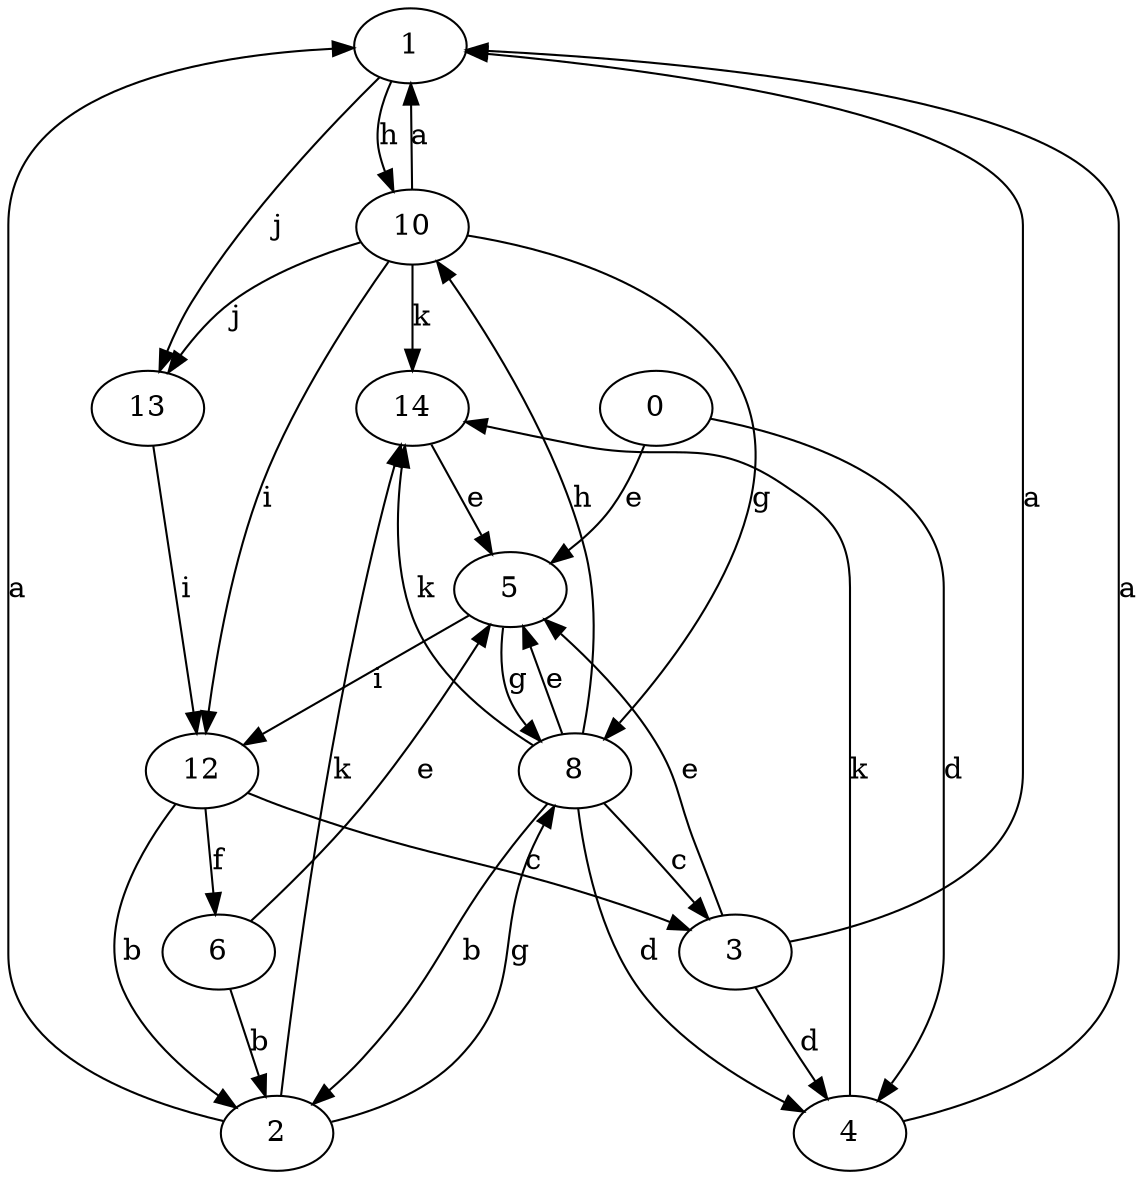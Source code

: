 strict digraph  {
1;
2;
3;
4;
5;
6;
8;
10;
12;
13;
14;
0;
1 -> 10  [label=h];
1 -> 13  [label=j];
2 -> 1  [label=a];
2 -> 8  [label=g];
2 -> 14  [label=k];
3 -> 1  [label=a];
3 -> 4  [label=d];
3 -> 5  [label=e];
4 -> 1  [label=a];
4 -> 14  [label=k];
5 -> 8  [label=g];
5 -> 12  [label=i];
6 -> 2  [label=b];
6 -> 5  [label=e];
8 -> 2  [label=b];
8 -> 3  [label=c];
8 -> 4  [label=d];
8 -> 5  [label=e];
8 -> 10  [label=h];
8 -> 14  [label=k];
10 -> 1  [label=a];
10 -> 8  [label=g];
10 -> 12  [label=i];
10 -> 13  [label=j];
10 -> 14  [label=k];
12 -> 2  [label=b];
12 -> 3  [label=c];
12 -> 6  [label=f];
13 -> 12  [label=i];
14 -> 5  [label=e];
0 -> 4  [label=d];
0 -> 5  [label=e];
}
